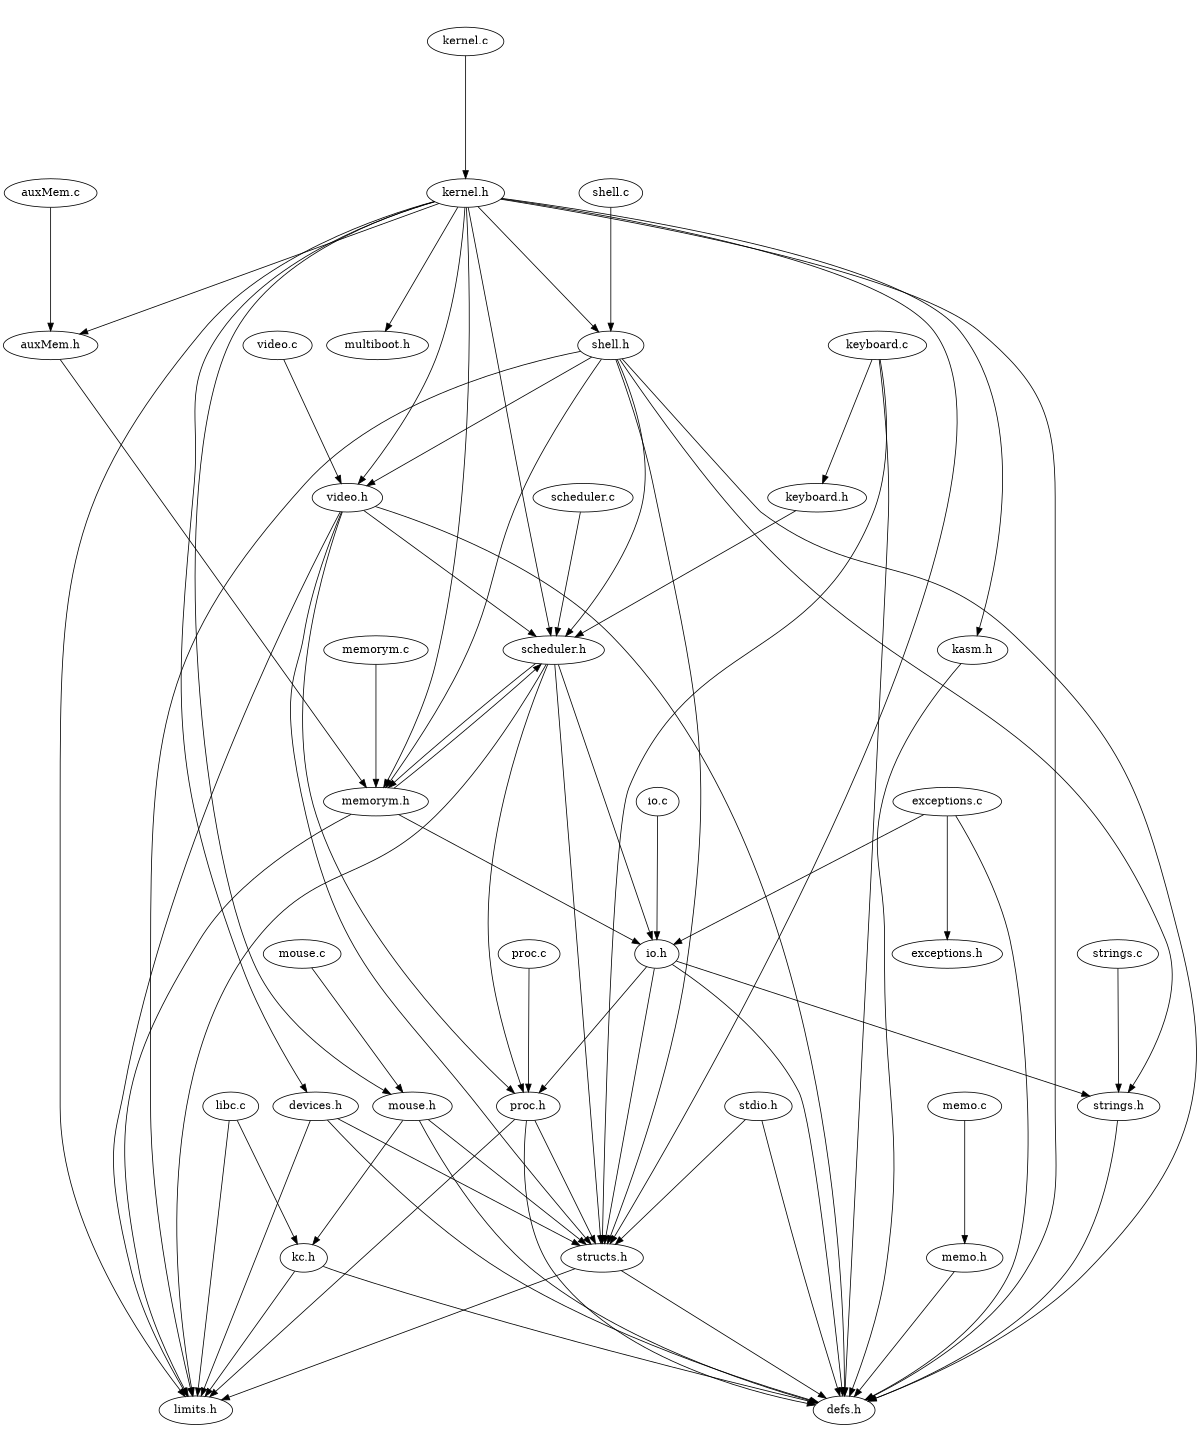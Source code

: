 digraph "source tree" {
    overlap=scale;
    size="8,10";
    ratio="fill";
    fontsize="16";
    fontname="Helvetica";
	clusterrank="local";
	"video.c" -> "video.h"
	"kernel.h" -> "structs.h"
	"io.c" -> "io.h"
	"kernel.h" -> "limits.h"
	"kernel.h" -> "shell.h"
	"kernel.h" -> "video.h"
	"structs.h" -> "limits.h"
	"kernel.h" -> "devices.h"
	"keyboard.h" -> "scheduler.h"
	"shell.h" -> "defs.h"
	"shell.h" -> "strings.h"
	"keyboard.c" -> "keyboard.h"
	"proc.h" -> "limits.h"
	"mouse.c" -> "mouse.h"
	"video.h" -> "proc.h"
	"strings.h" -> "defs.h"
	"kernel.h" -> "auxMem.h"
	"scheduler.c" -> "scheduler.h"
	"structs.h" -> "defs.h"
	"keyboard.c" -> "structs.h"
	"mouse.h" -> "defs.h"
	"io.h" -> "defs.h"
	"strings.c" -> "strings.h"
	"memo.h" -> "defs.h"
	"memorym.c" -> "memorym.h"
	"shell.h" -> "scheduler.h"
	"stdio.h" -> "structs.h"
	"kernel.h" -> "multiboot.h"
	"proc.h" -> "defs.h"
	"kernel.h" -> "defs.h"
	"io.h" -> "proc.h"
	"video.h" -> "defs.h"
	"io.h" -> "strings.h"
	"auxMem.h" -> "memorym.h"
	"kc.h" -> "defs.h"
	"video.h" -> "limits.h"
	"memorym.h" -> "scheduler.h"
	"io.h" -> "structs.h"
	"stdio.h" -> "defs.h"
	"kernel.h" -> "kasm.h"
	"mouse.h" -> "structs.h"
	"mouse.h" -> "kc.h"
	"shell.h" -> "structs.h"
	"video.h" -> "scheduler.h"
	"libc.c" -> "kc.h"
	"exceptions.c" -> "io.h"
	"kernel.h" -> "memorym.h"
	"memorym.h" -> "io.h"
	"auxMem.c" -> "auxMem.h"
	"shell.h" -> "limits.h"
	"scheduler.h" -> "structs.h"
	"exceptions.c" -> "defs.h"
	"kernel.c" -> "kernel.h"
	"libc.c" -> "limits.h"
	"memo.c" -> "memo.h"
	"shell.h" -> "video.h"
	"scheduler.h" -> "limits.h"
	"keyboard.c" -> "defs.h"
	"scheduler.h" -> "proc.h"
	"exceptions.c" -> "exceptions.h"
	"devices.h" -> "structs.h"
	"video.h" -> "structs.h"
	"kernel.h" -> "mouse.h"
	"proc.c" -> "proc.h"
	"memorym.h" -> "limits.h"
	"shell.c" -> "shell.h"
	"proc.h" -> "structs.h"
	"kernel.h" -> "scheduler.h"
	"devices.h" -> "defs.h"
	"devices.h" -> "limits.h"
	"scheduler.h" -> "io.h"
	"shell.h" -> "memorym.h"
	"scheduler.h" -> "memorym.h"
	"kasm.h" -> "defs.h"
	"kc.h" -> "limits.h"
}
